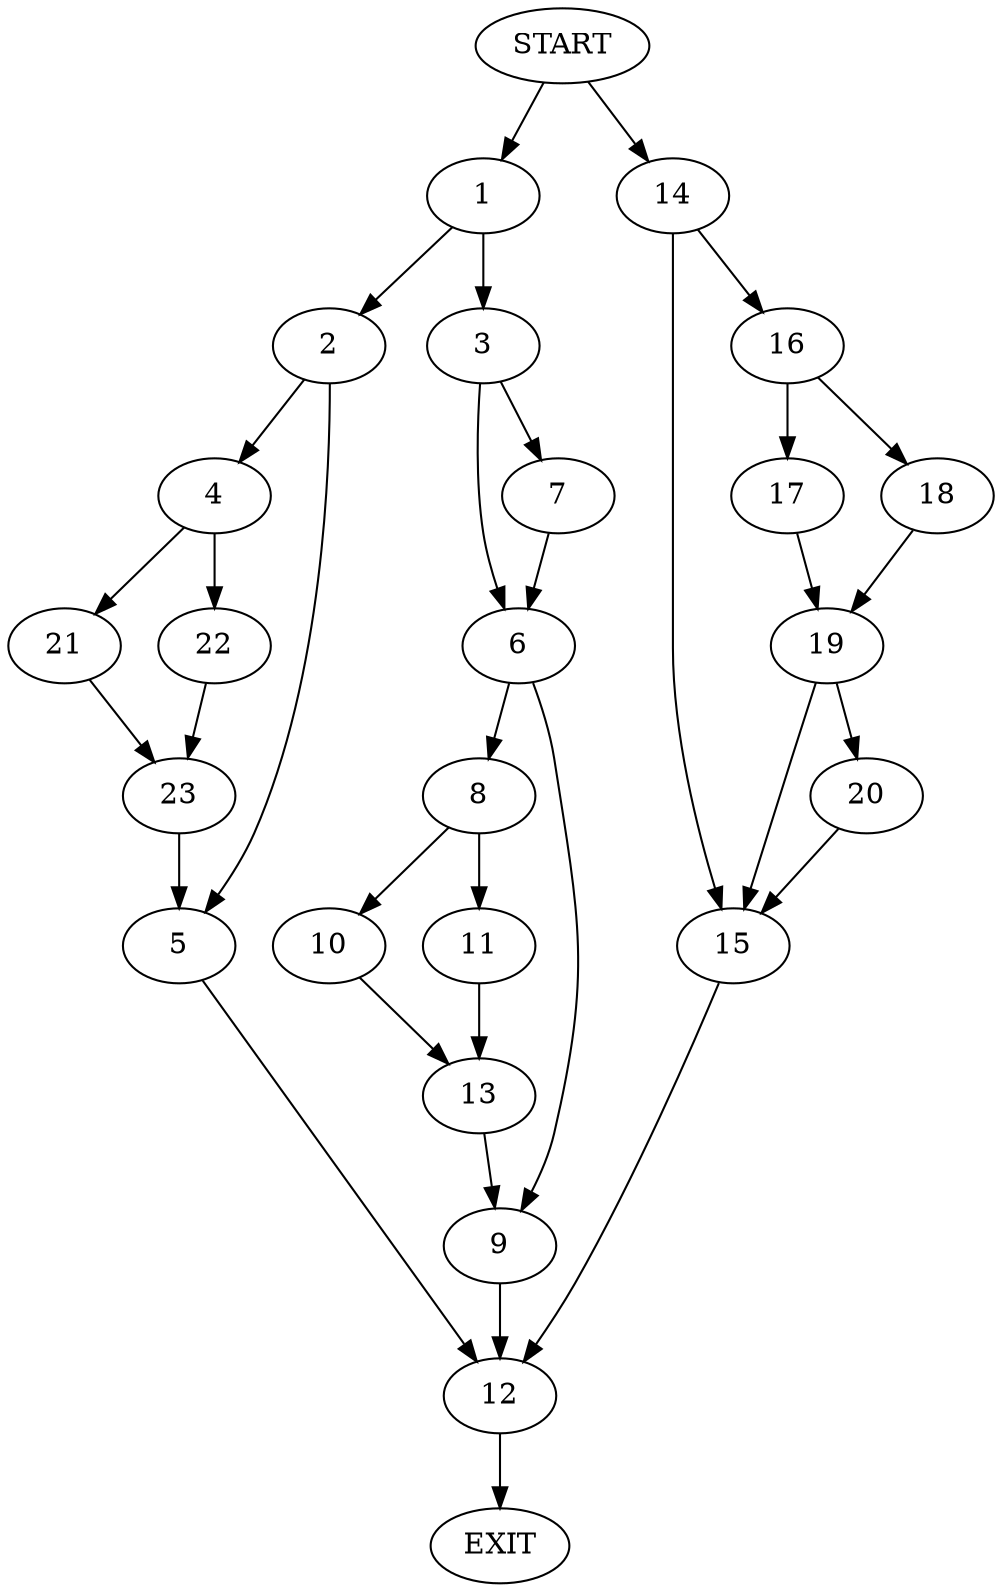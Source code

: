 digraph {
0 [label="START"]
24 [label="EXIT"]
0 -> 1
1 -> 2
1 -> 3
2 -> 4
2 -> 5
3 -> 6
3 -> 7
7 -> 6
6 -> 8
6 -> 9
8 -> 10
8 -> 11
9 -> 12
10 -> 13
11 -> 13
13 -> 9
12 -> 24
0 -> 14
14 -> 15
14 -> 16
16 -> 17
16 -> 18
15 -> 12
18 -> 19
17 -> 19
19 -> 20
19 -> 15
20 -> 15
5 -> 12
4 -> 21
4 -> 22
21 -> 23
22 -> 23
23 -> 5
}
